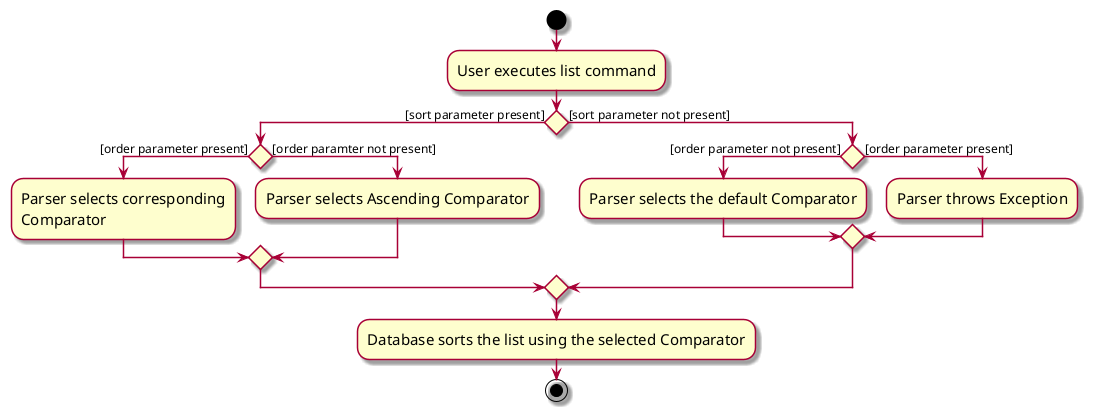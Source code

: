 @startuml
skin rose
skinparam ActivityFontSize 15
skinparam ArrowFontSize 12
start
:User executes list command;

'Since the beta syntax does not support placing the condition outside the
'diamond we place it as the true branch instead.

if () then ([sort parameter present])
    if () then ([order parameter present])
        :Parser selects corresponding
        Comparator;
    else ([order paramter not present])
        :Parser selects Ascending Comparator;
    endif
else ([sort parameter not present])
    if () then ([order parameter not present])
        :Parser selects the default Comparator;
    else ([order parameter present])
        :Parser throws Exception;
    endif
endif

:Database sorts the list using the selected Comparator;
stop
@enduml
